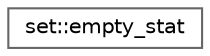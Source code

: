 digraph "类继承关系图"
{
 // LATEX_PDF_SIZE
  bgcolor="transparent";
  edge [fontname=Helvetica,fontsize=10,labelfontname=Helvetica,labelfontsize=10];
  node [fontname=Helvetica,fontsize=10,shape=box,height=0.2,width=0.4];
  rankdir="LR";
  Node0 [id="Node000000",label="set::empty_stat",height=0.2,width=0.4,color="grey40", fillcolor="white", style="filled",URL="$structset_1_1empty__stat.html",tooltip=" "];
}
